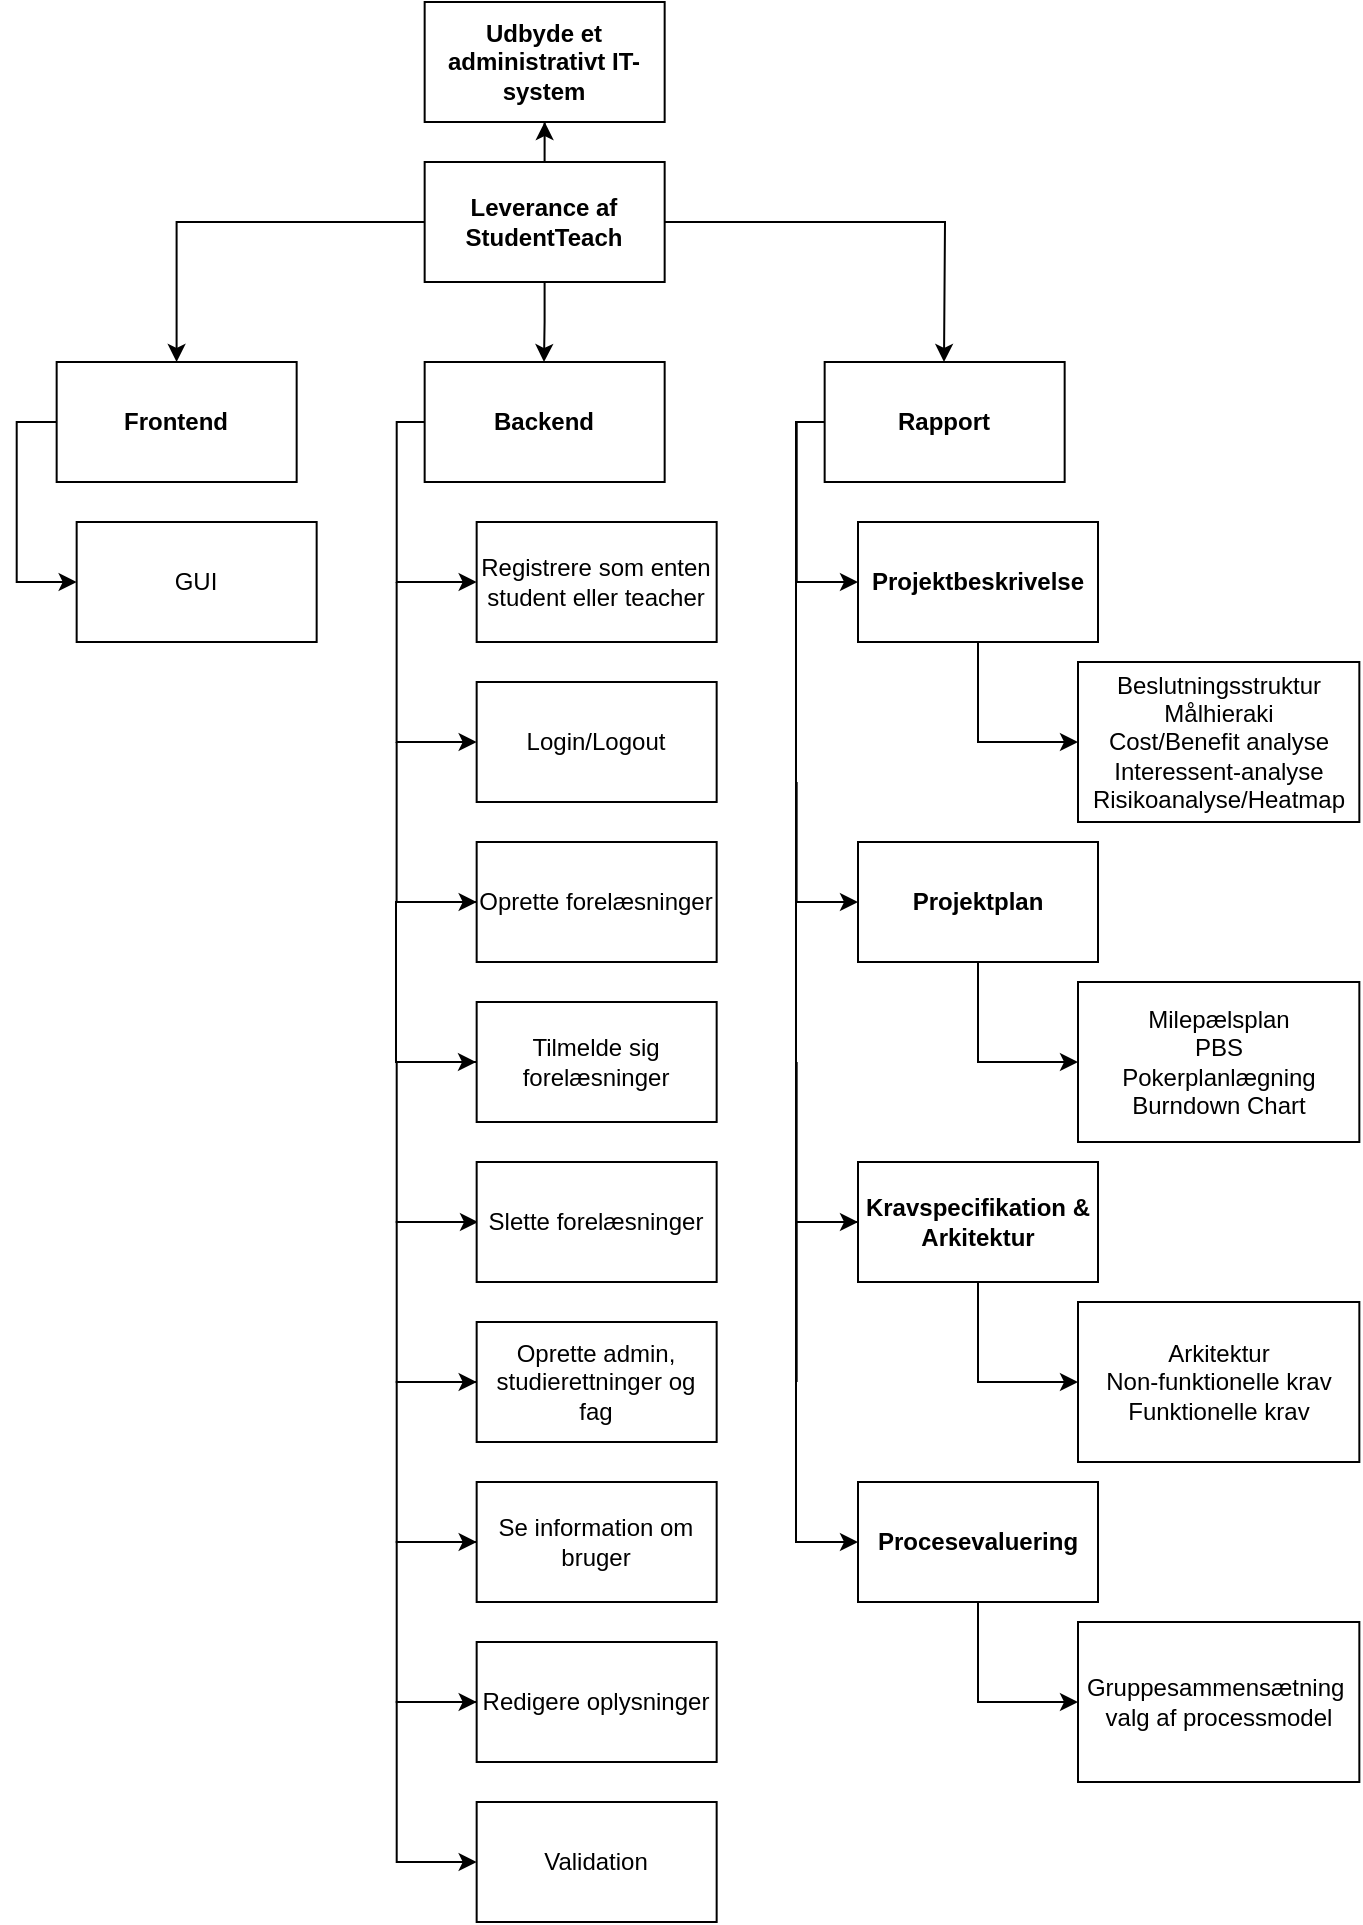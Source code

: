 <mxfile version="13.1.1" type="github">
  <diagram id="3AZzIE220VFOiJiIbyjP" name="Page-1">
    <mxGraphModel dx="1422" dy="794" grid="1" gridSize="10" guides="1" tooltips="1" connect="1" arrows="1" fold="1" page="1" pageScale="1" pageWidth="827" pageHeight="1169" math="0" shadow="0">
      <root>
        <mxCell id="0" />
        <mxCell id="1" parent="0" />
        <mxCell id="Jk5qHnKGdOJ1nb1w-nt2-3" value="" style="edgeStyle=orthogonalEdgeStyle;rounded=0;orthogonalLoop=1;jettySize=auto;html=1;" parent="1" source="Jk5qHnKGdOJ1nb1w-nt2-1" target="Jk5qHnKGdOJ1nb1w-nt2-2" edge="1">
          <mxGeometry relative="1" as="geometry" />
        </mxCell>
        <mxCell id="Jk5qHnKGdOJ1nb1w-nt2-5" value="" style="edgeStyle=orthogonalEdgeStyle;rounded=0;orthogonalLoop=1;jettySize=auto;html=1;" parent="1" source="Jk5qHnKGdOJ1nb1w-nt2-1" edge="1">
          <mxGeometry relative="1" as="geometry">
            <mxPoint x="363" y="240" as="targetPoint" />
          </mxGeometry>
        </mxCell>
        <mxCell id="Jk5qHnKGdOJ1nb1w-nt2-7" value="" style="edgeStyle=orthogonalEdgeStyle;rounded=0;orthogonalLoop=1;jettySize=auto;html=1;" parent="1" source="Jk5qHnKGdOJ1nb1w-nt2-1" edge="1">
          <mxGeometry relative="1" as="geometry">
            <mxPoint x="563" y="240" as="targetPoint" />
          </mxGeometry>
        </mxCell>
        <mxCell id="deQ2-Q1bwaaRHNpA15x_-2" value="" style="edgeStyle=orthogonalEdgeStyle;rounded=0;orthogonalLoop=1;jettySize=auto;html=1;entryX=0.5;entryY=1;entryDx=0;entryDy=0;" parent="1" source="Jk5qHnKGdOJ1nb1w-nt2-1" target="deQ2-Q1bwaaRHNpA15x_-1" edge="1">
          <mxGeometry relative="1" as="geometry">
            <mxPoint x="363" y="115" as="targetPoint" />
          </mxGeometry>
        </mxCell>
        <mxCell id="Jk5qHnKGdOJ1nb1w-nt2-1" value="&lt;b&gt;Leverance af StudentTeach&lt;/b&gt;" style="rounded=0;whiteSpace=wrap;html=1;" parent="1" vertex="1">
          <mxGeometry x="303.33" y="140" width="120" height="60" as="geometry" />
        </mxCell>
        <mxCell id="deQ2-Q1bwaaRHNpA15x_-1" value="&lt;b&gt;Udbyde et administrativt IT-system&lt;/b&gt;" style="rounded=0;whiteSpace=wrap;html=1;" parent="1" vertex="1">
          <mxGeometry x="303.33" y="60" width="120" height="60" as="geometry" />
        </mxCell>
        <mxCell id="Ops0DvnB60AxqXnKlPGb-2" value="" style="edgeStyle=orthogonalEdgeStyle;rounded=0;orthogonalLoop=1;jettySize=auto;html=1;" parent="1" source="Jk5qHnKGdOJ1nb1w-nt2-6" edge="1">
          <mxGeometry relative="1" as="geometry">
            <Array as="points">
              <mxPoint x="489.33" y="270" />
              <mxPoint x="489.33" y="350" />
            </Array>
            <mxPoint x="520" y="350" as="targetPoint" />
          </mxGeometry>
        </mxCell>
        <mxCell id="2z4ijSv8l3djSHBPxvHV-10" value="" style="edgeStyle=orthogonalEdgeStyle;rounded=0;orthogonalLoop=1;jettySize=auto;html=1;entryX=0;entryY=0.5;entryDx=0;entryDy=0;" parent="1" source="Jk5qHnKGdOJ1nb1w-nt2-6" target="2z4ijSv8l3djSHBPxvHV-16" edge="1">
          <mxGeometry relative="1" as="geometry">
            <mxPoint x="520" y="750" as="targetPoint" />
            <Array as="points">
              <mxPoint x="489" y="270" />
              <mxPoint x="489" y="830" />
            </Array>
          </mxGeometry>
        </mxCell>
        <mxCell id="Jk5qHnKGdOJ1nb1w-nt2-6" value="&lt;b&gt;Rapport&lt;/b&gt;" style="rounded=0;whiteSpace=wrap;html=1;" parent="1" vertex="1">
          <mxGeometry x="503.33" y="240" width="120" height="60" as="geometry" />
        </mxCell>
        <mxCell id="Ops0DvnB60AxqXnKlPGb-1" value="Beslutningsstruktur&lt;br&gt;Målhieraki&lt;br&gt;Cost/Benefit analyse&lt;br&gt;Interessent-analyse&lt;br&gt;Risikoanalyse/Heatmap" style="rounded=0;whiteSpace=wrap;html=1;" parent="1" vertex="1">
          <mxGeometry x="630" y="390" width="140.67" height="80" as="geometry" />
        </mxCell>
        <mxCell id="Ops0DvnB60AxqXnKlPGb-10" value="" style="edgeStyle=orthogonalEdgeStyle;rounded=0;orthogonalLoop=1;jettySize=auto;html=1;" parent="1" edge="1">
          <mxGeometry relative="1" as="geometry">
            <Array as="points">
              <mxPoint x="489.33" y="670" />
            </Array>
            <mxPoint x="489.33" y="590" as="sourcePoint" />
            <mxPoint x="529.33" y="670" as="targetPoint" />
          </mxGeometry>
        </mxCell>
        <mxCell id="Ops0DvnB60AxqXnKlPGb-7" value="&lt;b&gt;Projektplan&lt;/b&gt;" style="rounded=0;whiteSpace=wrap;html=1;" parent="1" vertex="1">
          <mxGeometry x="520" y="480" width="120" height="60" as="geometry" />
        </mxCell>
        <mxCell id="Jk5qHnKGdOJ1nb1w-nt2-15" value="" style="edgeStyle=orthogonalEdgeStyle;rounded=0;orthogonalLoop=1;jettySize=auto;html=1;" parent="1" source="Jk5qHnKGdOJ1nb1w-nt2-4" target="Jk5qHnKGdOJ1nb1w-nt2-14" edge="1">
          <mxGeometry relative="1" as="geometry">
            <Array as="points">
              <mxPoint x="289.33" y="270" />
              <mxPoint x="289.33" y="350" />
            </Array>
          </mxGeometry>
        </mxCell>
        <mxCell id="Jk5qHnKGdOJ1nb1w-nt2-4" value="&lt;b&gt;Backend&lt;/b&gt;" style="rounded=0;whiteSpace=wrap;html=1;" parent="1" vertex="1">
          <mxGeometry x="303.33" y="240" width="120" height="60" as="geometry" />
        </mxCell>
        <mxCell id="Jk5qHnKGdOJ1nb1w-nt2-20" value="" style="edgeStyle=orthogonalEdgeStyle;rounded=0;orthogonalLoop=1;jettySize=auto;html=1;" parent="1" target="Jk5qHnKGdOJ1nb1w-nt2-19" edge="1">
          <mxGeometry relative="1" as="geometry">
            <mxPoint x="289.33" y="350" as="sourcePoint" />
            <Array as="points">
              <mxPoint x="289.33" y="430" />
            </Array>
          </mxGeometry>
        </mxCell>
        <mxCell id="Jk5qHnKGdOJ1nb1w-nt2-14" value="Registrere som enten student eller teacher" style="rounded=0;whiteSpace=wrap;html=1;" parent="1" vertex="1">
          <mxGeometry x="329.33" y="320" width="120" height="60" as="geometry" />
        </mxCell>
        <mxCell id="Jk5qHnKGdOJ1nb1w-nt2-22" value="" style="edgeStyle=orthogonalEdgeStyle;rounded=0;orthogonalLoop=1;jettySize=auto;html=1;" parent="1" edge="1">
          <mxGeometry relative="1" as="geometry">
            <mxPoint x="289.33" y="430" as="sourcePoint" />
            <Array as="points">
              <mxPoint x="289.33" y="510" />
            </Array>
            <mxPoint x="329.33" y="510" as="targetPoint" />
          </mxGeometry>
        </mxCell>
        <mxCell id="Jk5qHnKGdOJ1nb1w-nt2-19" value="Login/Logout" style="rounded=0;whiteSpace=wrap;html=1;" parent="1" vertex="1">
          <mxGeometry x="329.33" y="400" width="120" height="60" as="geometry" />
        </mxCell>
        <mxCell id="Jk5qHnKGdOJ1nb1w-nt2-24" value="" style="edgeStyle=orthogonalEdgeStyle;rounded=0;orthogonalLoop=1;jettySize=auto;html=1;" parent="1" edge="1">
          <mxGeometry relative="1" as="geometry">
            <Array as="points">
              <mxPoint x="289" y="510" />
              <mxPoint x="289" y="590" />
              <mxPoint x="329" y="590" />
            </Array>
            <mxPoint x="329.33" y="510" as="sourcePoint" />
            <mxPoint x="329" y="590" as="targetPoint" />
          </mxGeometry>
        </mxCell>
        <mxCell id="Jk5qHnKGdOJ1nb1w-nt2-26" value="" style="edgeStyle=orthogonalEdgeStyle;rounded=0;orthogonalLoop=1;jettySize=auto;html=1;" parent="1" edge="1">
          <mxGeometry relative="1" as="geometry">
            <Array as="points">
              <mxPoint x="289.33" y="590" />
              <mxPoint x="289.33" y="670" />
            </Array>
            <mxPoint x="329" y="590" as="sourcePoint" />
            <mxPoint x="330" y="670" as="targetPoint" />
          </mxGeometry>
        </mxCell>
        <mxCell id="Jk5qHnKGdOJ1nb1w-nt2-23" value="Oprette forelæsninger" style="rounded=0;whiteSpace=wrap;html=1;" parent="1" vertex="1">
          <mxGeometry x="329.33" y="480" width="120" height="60" as="geometry" />
        </mxCell>
        <mxCell id="Jk5qHnKGdOJ1nb1w-nt2-25" value="Tilmelde sig forelæsninger" style="rounded=0;whiteSpace=wrap;html=1;" parent="1" vertex="1">
          <mxGeometry x="329.33" y="560" width="120" height="60" as="geometry" />
        </mxCell>
        <mxCell id="Ops0DvnB60AxqXnKlPGb-12" value="" style="edgeStyle=orthogonalEdgeStyle;rounded=0;orthogonalLoop=1;jettySize=auto;html=1;" parent="1" source="Jk5qHnKGdOJ1nb1w-nt2-2" target="Ops0DvnB60AxqXnKlPGb-11" edge="1">
          <mxGeometry relative="1" as="geometry">
            <Array as="points">
              <mxPoint x="99.33" y="270" />
              <mxPoint x="99.33" y="350" />
            </Array>
          </mxGeometry>
        </mxCell>
        <mxCell id="Jk5qHnKGdOJ1nb1w-nt2-2" value="&lt;b&gt;Frontend&lt;/b&gt;" style="rounded=0;whiteSpace=wrap;html=1;" parent="1" vertex="1">
          <mxGeometry x="119.33" y="240" width="120" height="60" as="geometry" />
        </mxCell>
        <mxCell id="Ops0DvnB60AxqXnKlPGb-11" value="GUI" style="rounded=0;whiteSpace=wrap;html=1;" parent="1" vertex="1">
          <mxGeometry x="129.33" y="320" width="120" height="60" as="geometry" />
        </mxCell>
        <mxCell id="2z4ijSv8l3djSHBPxvHV-2" value="" style="edgeStyle=orthogonalEdgeStyle;rounded=0;orthogonalLoop=1;jettySize=auto;html=1;" parent="1" edge="1">
          <mxGeometry relative="1" as="geometry">
            <Array as="points">
              <mxPoint x="289.33" y="670" />
              <mxPoint x="289.33" y="750" />
            </Array>
            <mxPoint x="329.33" y="670" as="sourcePoint" />
            <mxPoint x="329.33" y="750" as="targetPoint" />
          </mxGeometry>
        </mxCell>
        <mxCell id="2z4ijSv8l3djSHBPxvHV-6" value="Slette forelæsninger" style="rounded=0;whiteSpace=wrap;html=1;" parent="1" vertex="1">
          <mxGeometry x="329.33" y="640" width="120" height="60" as="geometry" />
        </mxCell>
        <mxCell id="2z4ijSv8l3djSHBPxvHV-11" value="&lt;b&gt;Kravspecifikation &amp;amp; Arkitektur&lt;/b&gt;" style="rounded=0;whiteSpace=wrap;html=1;" parent="1" vertex="1">
          <mxGeometry x="520" y="640" width="120" height="60" as="geometry" />
        </mxCell>
        <mxCell id="2z4ijSv8l3djSHBPxvHV-13" value="" style="edgeStyle=orthogonalEdgeStyle;rounded=0;orthogonalLoop=1;jettySize=auto;html=1;" parent="1" edge="1">
          <mxGeometry relative="1" as="geometry">
            <mxPoint x="489.33" y="750" as="sourcePoint" />
            <mxPoint x="520" y="670" as="targetPoint" />
            <Array as="points">
              <mxPoint x="489.33" y="750" />
              <mxPoint x="489.33" y="830" />
            </Array>
          </mxGeometry>
        </mxCell>
        <mxCell id="2z4ijSv8l3djSHBPxvHV-16" value="&lt;b&gt;Procesevaluering&lt;/b&gt;" style="rounded=0;whiteSpace=wrap;html=1;" parent="1" vertex="1">
          <mxGeometry x="520" y="800" width="120" height="60" as="geometry" />
        </mxCell>
        <mxCell id="2z4ijSv8l3djSHBPxvHV-19" value="&lt;b&gt;Projektbeskrivelse&lt;/b&gt;" style="rounded=0;whiteSpace=wrap;html=1;" parent="1" vertex="1">
          <mxGeometry x="520" y="320" width="120" height="60" as="geometry" />
        </mxCell>
        <mxCell id="3CSBgSuy1U6Y1Sye-mHt-1" value="Oprette admin, studierettninger og fag" style="rounded=0;whiteSpace=wrap;html=1;" parent="1" vertex="1">
          <mxGeometry x="329.33" y="720" width="120" height="60" as="geometry" />
        </mxCell>
        <mxCell id="3CSBgSuy1U6Y1Sye-mHt-3" value="" style="edgeStyle=orthogonalEdgeStyle;rounded=0;orthogonalLoop=1;jettySize=auto;html=1;exitX=0.5;exitY=1;exitDx=0;exitDy=0;" parent="1" source="2z4ijSv8l3djSHBPxvHV-19" edge="1">
          <mxGeometry relative="1" as="geometry">
            <Array as="points">
              <mxPoint x="580" y="430" />
              <mxPoint x="630" y="430" />
            </Array>
            <mxPoint x="630" y="430" as="targetPoint" />
            <mxPoint x="589.7" y="390" as="sourcePoint" />
          </mxGeometry>
        </mxCell>
        <mxCell id="3CSBgSuy1U6Y1Sye-mHt-7" value="" style="edgeStyle=orthogonalEdgeStyle;rounded=0;orthogonalLoop=1;jettySize=auto;html=1;entryX=0;entryY=0.5;entryDx=0;entryDy=0;" parent="1" target="Ops0DvnB60AxqXnKlPGb-7" edge="1">
          <mxGeometry relative="1" as="geometry">
            <Array as="points">
              <mxPoint x="489" y="510" />
            </Array>
            <mxPoint x="489.33" y="450" as="sourcePoint" />
            <mxPoint x="510" y="530" as="targetPoint" />
          </mxGeometry>
        </mxCell>
        <mxCell id="3CSBgSuy1U6Y1Sye-mHt-8" value="" style="edgeStyle=orthogonalEdgeStyle;rounded=0;orthogonalLoop=1;jettySize=auto;html=1;exitX=0.5;exitY=1;exitDx=0;exitDy=0;" parent="1" edge="1">
          <mxGeometry relative="1" as="geometry">
            <Array as="points">
              <mxPoint x="580" y="590" />
              <mxPoint x="630" y="590" />
            </Array>
            <mxPoint x="630" y="590" as="targetPoint" />
            <mxPoint x="580" y="540" as="sourcePoint" />
          </mxGeometry>
        </mxCell>
        <mxCell id="3CSBgSuy1U6Y1Sye-mHt-9" value="Milepælsplan&lt;br&gt;PBS&lt;br&gt;Pokerplanlægning&lt;br&gt;Burndown Chart" style="rounded=0;whiteSpace=wrap;html=1;" parent="1" vertex="1">
          <mxGeometry x="630" y="550" width="140.67" height="80" as="geometry" />
        </mxCell>
        <mxCell id="3CSBgSuy1U6Y1Sye-mHt-11" value="" style="edgeStyle=orthogonalEdgeStyle;rounded=0;orthogonalLoop=1;jettySize=auto;html=1;exitX=0.5;exitY=1;exitDx=0;exitDy=0;" parent="1" edge="1">
          <mxGeometry relative="1" as="geometry">
            <Array as="points">
              <mxPoint x="580" y="750" />
              <mxPoint x="630" y="750" />
            </Array>
            <mxPoint x="630" y="750" as="targetPoint" />
            <mxPoint x="580" y="700" as="sourcePoint" />
          </mxGeometry>
        </mxCell>
        <mxCell id="3CSBgSuy1U6Y1Sye-mHt-12" value="Arkitektur&lt;br&gt;Non-funktionelle krav&lt;br&gt;Funktionelle krav" style="rounded=0;whiteSpace=wrap;html=1;" parent="1" vertex="1">
          <mxGeometry x="630" y="710" width="140.67" height="80" as="geometry" />
        </mxCell>
        <mxCell id="3CSBgSuy1U6Y1Sye-mHt-13" value="" style="edgeStyle=orthogonalEdgeStyle;rounded=0;orthogonalLoop=1;jettySize=auto;html=1;exitX=0.5;exitY=1;exitDx=0;exitDy=0;" parent="1" edge="1">
          <mxGeometry relative="1" as="geometry">
            <Array as="points">
              <mxPoint x="580" y="910" />
              <mxPoint x="630" y="910" />
            </Array>
            <mxPoint x="630" y="910" as="targetPoint" />
            <mxPoint x="580" y="860" as="sourcePoint" />
          </mxGeometry>
        </mxCell>
        <mxCell id="3CSBgSuy1U6Y1Sye-mHt-14" value="Gruppesammensætning&amp;nbsp;&lt;br&gt;valg af processmodel" style="rounded=0;whiteSpace=wrap;html=1;" parent="1" vertex="1">
          <mxGeometry x="630" y="870" width="140.67" height="80" as="geometry" />
        </mxCell>
        <mxCell id="kKPlFmG74bhOzgvvwglX-1" value="" style="edgeStyle=orthogonalEdgeStyle;rounded=0;orthogonalLoop=1;jettySize=auto;html=1;" edge="1" parent="1">
          <mxGeometry relative="1" as="geometry">
            <Array as="points">
              <mxPoint x="289.33" y="750" />
              <mxPoint x="289.33" y="830" />
            </Array>
            <mxPoint x="329.33" y="750" as="sourcePoint" />
            <mxPoint x="329.33" y="830" as="targetPoint" />
          </mxGeometry>
        </mxCell>
        <mxCell id="kKPlFmG74bhOzgvvwglX-2" value="Se information om bruger" style="rounded=0;whiteSpace=wrap;html=1;" vertex="1" parent="1">
          <mxGeometry x="329.33" y="800" width="120" height="60" as="geometry" />
        </mxCell>
        <mxCell id="kKPlFmG74bhOzgvvwglX-3" value="" style="edgeStyle=orthogonalEdgeStyle;rounded=0;orthogonalLoop=1;jettySize=auto;html=1;" edge="1" parent="1">
          <mxGeometry relative="1" as="geometry">
            <Array as="points">
              <mxPoint x="289.33" y="830" />
              <mxPoint x="289.33" y="910" />
            </Array>
            <mxPoint x="329.33" y="830" as="sourcePoint" />
            <mxPoint x="329.33" y="910" as="targetPoint" />
          </mxGeometry>
        </mxCell>
        <mxCell id="kKPlFmG74bhOzgvvwglX-4" value="Redigere oplysninger" style="rounded=0;whiteSpace=wrap;html=1;" vertex="1" parent="1">
          <mxGeometry x="329.33" y="880" width="120" height="60" as="geometry" />
        </mxCell>
        <mxCell id="kKPlFmG74bhOzgvvwglX-5" value="" style="edgeStyle=orthogonalEdgeStyle;rounded=0;orthogonalLoop=1;jettySize=auto;html=1;" edge="1" parent="1">
          <mxGeometry relative="1" as="geometry">
            <Array as="points">
              <mxPoint x="289.33" y="910" />
              <mxPoint x="289.33" y="990" />
            </Array>
            <mxPoint x="329.33" y="910" as="sourcePoint" />
            <mxPoint x="329.33" y="990" as="targetPoint" />
          </mxGeometry>
        </mxCell>
        <mxCell id="kKPlFmG74bhOzgvvwglX-6" value="Validation" style="rounded=0;whiteSpace=wrap;html=1;" vertex="1" parent="1">
          <mxGeometry x="329.33" y="960" width="120" height="60" as="geometry" />
        </mxCell>
      </root>
    </mxGraphModel>
  </diagram>
</mxfile>
